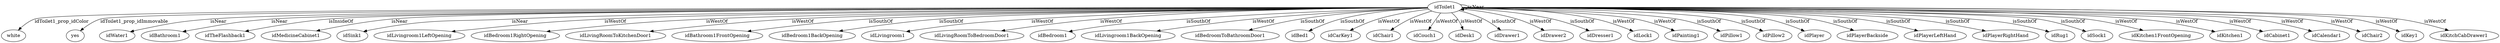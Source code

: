 digraph  {
idToilet1 [node_type=entity_node];
white [node_type=property_node];
yes [node_type=property_node];
idWater1 [node_type=entity_node];
idBathroom1 [node_type=entity_node];
idTheFlashback1 [node_type=entity_node];
idMedicineCabinet1 [node_type=entity_node];
idSink1 [node_type=entity_node];
idLivingroom1LeftOpening [node_type=entity_node];
idBedroom1RightOpening [node_type=entity_node];
idLivingRoomToKitchenDoor1 [node_type=entity_node];
idBathroom1FrontOpening [node_type=entity_node];
idBedroom1BackOpening [node_type=entity_node];
idLivingroom1 [node_type=entity_node];
idLivingRoomToBedroomDoor1 [node_type=entity_node];
idBedroom1 [node_type=entity_node];
idLivingroom1BackOpening [node_type=entity_node];
idBedroomToBathroomDoor1 [node_type=entity_node];
idBed1 [node_type=entity_node];
idCarKey1 [node_type=entity_node];
idChair1 [node_type=entity_node];
idCouch1 [node_type=entity_node];
idDesk1 [node_type=entity_node];
idDrawer1 [node_type=entity_node];
idDrawer2 [node_type=entity_node];
idDresser1 [node_type=entity_node];
idLock1 [node_type=entity_node];
idPainting1 [node_type=entity_node];
idPillow1 [node_type=entity_node];
idPillow2 [node_type=entity_node];
idPlayer [node_type=entity_node];
idPlayerBackside [node_type=entity_node];
idPlayerLeftHand [node_type=entity_node];
idPlayerRightHand [node_type=entity_node];
idRug1 [node_type=entity_node];
idSock1 [node_type=entity_node];
idKitchen1FrontOpening [node_type=entity_node];
idKitchen1 [node_type=entity_node];
idCabinet1 [node_type=entity_node];
idCalendar1 [node_type=entity_node];
idChair2 [node_type=entity_node];
idKey1 [node_type=entity_node];
idKitchCabDrawer1 [node_type=entity_node];
idToilet1 -> white  [edge_type=property, label=idToilet1_prop_idColor];
idToilet1 -> yes  [edge_type=property, label=idToilet1_prop_idImmovable];
idToilet1 -> idWater1  [edge_type=relationship, label=isNear];
idToilet1 -> idBathroom1  [edge_type=relationship, label=isNear];
idToilet1 -> idTheFlashback1  [edge_type=relationship, label=isInsideOf];
idToilet1 -> idMedicineCabinet1  [edge_type=relationship, label=isNear];
idToilet1 -> idSink1  [edge_type=relationship, label=isNear];
idToilet1 -> idToilet1  [edge_type=relationship, label=isNear];
idToilet1 -> idLivingroom1LeftOpening  [edge_type=relationship, label=isWestOf];
idToilet1 -> idBedroom1RightOpening  [edge_type=relationship, label=isWestOf];
idToilet1 -> idLivingRoomToKitchenDoor1  [edge_type=relationship, label=isWestOf];
idToilet1 -> idBathroom1FrontOpening  [edge_type=relationship, label=isSouthOf];
idToilet1 -> idBedroom1BackOpening  [edge_type=relationship, label=isSouthOf];
idToilet1 -> idLivingroom1  [edge_type=relationship, label=isWestOf];
idToilet1 -> idLivingRoomToBedroomDoor1  [edge_type=relationship, label=isWestOf];
idToilet1 -> idBedroom1  [edge_type=relationship, label=isSouthOf];
idToilet1 -> idLivingroom1BackOpening  [edge_type=relationship, label=isWestOf];
idToilet1 -> idBedroomToBathroomDoor1  [edge_type=relationship, label=isSouthOf];
idToilet1 -> idBed1  [edge_type=relationship, label=isSouthOf];
idToilet1 -> idCarKey1  [edge_type=relationship, label=isWestOf];
idToilet1 -> idChair1  [edge_type=relationship, label=isWestOf];
idToilet1 -> idCouch1  [edge_type=relationship, label=isWestOf];
idToilet1 -> idDesk1  [edge_type=relationship, label=isWestOf];
idToilet1 -> idDrawer1  [edge_type=relationship, label=isSouthOf];
idToilet1 -> idDrawer2  [edge_type=relationship, label=isWestOf];
idToilet1 -> idDresser1  [edge_type=relationship, label=isSouthOf];
idToilet1 -> idLock1  [edge_type=relationship, label=isWestOf];
idToilet1 -> idPainting1  [edge_type=relationship, label=isWestOf];
idToilet1 -> idPillow1  [edge_type=relationship, label=isSouthOf];
idToilet1 -> idPillow2  [edge_type=relationship, label=isSouthOf];
idToilet1 -> idPlayer  [edge_type=relationship, label=isSouthOf];
idToilet1 -> idPlayerBackside  [edge_type=relationship, label=isSouthOf];
idToilet1 -> idPlayerLeftHand  [edge_type=relationship, label=isSouthOf];
idToilet1 -> idPlayerRightHand  [edge_type=relationship, label=isSouthOf];
idToilet1 -> idRug1  [edge_type=relationship, label=isSouthOf];
idToilet1 -> idSock1  [edge_type=relationship, label=isSouthOf];
idToilet1 -> idKitchen1FrontOpening  [edge_type=relationship, label=isWestOf];
idToilet1 -> idKitchen1  [edge_type=relationship, label=isWestOf];
idToilet1 -> idCabinet1  [edge_type=relationship, label=isWestOf];
idToilet1 -> idCalendar1  [edge_type=relationship, label=isWestOf];
idToilet1 -> idChair2  [edge_type=relationship, label=isWestOf];
idToilet1 -> idKey1  [edge_type=relationship, label=isWestOf];
idToilet1 -> idKitchCabDrawer1  [edge_type=relationship, label=isWestOf];
}

